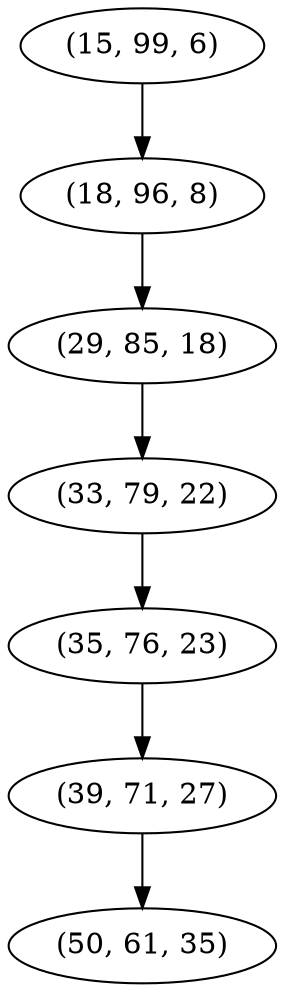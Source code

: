 digraph tree {
    "(15, 99, 6)";
    "(18, 96, 8)";
    "(29, 85, 18)";
    "(33, 79, 22)";
    "(35, 76, 23)";
    "(39, 71, 27)";
    "(50, 61, 35)";
    "(15, 99, 6)" -> "(18, 96, 8)";
    "(18, 96, 8)" -> "(29, 85, 18)";
    "(29, 85, 18)" -> "(33, 79, 22)";
    "(33, 79, 22)" -> "(35, 76, 23)";
    "(35, 76, 23)" -> "(39, 71, 27)";
    "(39, 71, 27)" -> "(50, 61, 35)";
}
